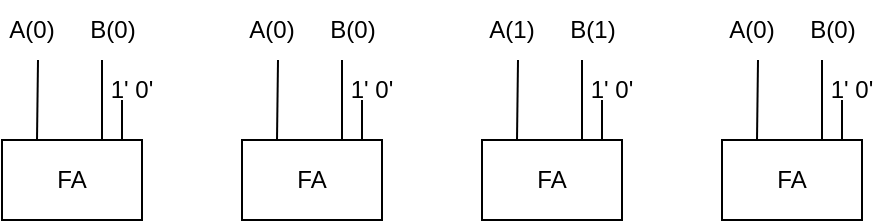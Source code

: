 <mxfile version="28.2.5">
  <diagram name="Page-1" id="B11KT2Tir5anVdQ4v5EM">
    <mxGraphModel dx="946" dy="563" grid="1" gridSize="10" guides="1" tooltips="1" connect="1" arrows="1" fold="1" page="1" pageScale="1" pageWidth="827" pageHeight="1169" math="0" shadow="0">
      <root>
        <mxCell id="0" />
        <mxCell id="1" parent="0" />
        <mxCell id="6gQfikEYd2EiIvoBuYEA-1" value="FA" style="rounded=0;whiteSpace=wrap;html=1;" vertex="1" parent="1">
          <mxGeometry x="510" y="110" width="70" height="40" as="geometry" />
        </mxCell>
        <mxCell id="6gQfikEYd2EiIvoBuYEA-2" value="" style="endArrow=none;html=1;rounded=0;exitX=0.25;exitY=0;exitDx=0;exitDy=0;" edge="1" parent="1" source="6gQfikEYd2EiIvoBuYEA-1">
          <mxGeometry width="50" height="50" relative="1" as="geometry">
            <mxPoint x="460" y="210" as="sourcePoint" />
            <mxPoint x="528" y="70" as="targetPoint" />
            <Array as="points" />
          </mxGeometry>
        </mxCell>
        <mxCell id="6gQfikEYd2EiIvoBuYEA-3" value="" style="endArrow=none;html=1;rounded=0;exitX=0.25;exitY=0;exitDx=0;exitDy=0;" edge="1" parent="1">
          <mxGeometry width="50" height="50" relative="1" as="geometry">
            <mxPoint x="560" y="110" as="sourcePoint" />
            <mxPoint x="560" y="70" as="targetPoint" />
            <Array as="points" />
          </mxGeometry>
        </mxCell>
        <mxCell id="6gQfikEYd2EiIvoBuYEA-4" value="" style="endArrow=none;html=1;rounded=0;exitX=0.25;exitY=0;exitDx=0;exitDy=0;" edge="1" parent="1">
          <mxGeometry width="50" height="50" relative="1" as="geometry">
            <mxPoint x="570" y="110" as="sourcePoint" />
            <mxPoint x="570" y="90" as="targetPoint" />
            <Array as="points" />
          </mxGeometry>
        </mxCell>
        <mxCell id="6gQfikEYd2EiIvoBuYEA-5" value="A(0)" style="text;html=1;align=center;verticalAlign=middle;whiteSpace=wrap;rounded=0;" vertex="1" parent="1">
          <mxGeometry x="520" y="50" width="10" height="10" as="geometry" />
        </mxCell>
        <mxCell id="6gQfikEYd2EiIvoBuYEA-6" value="B(0)" style="text;html=1;align=center;verticalAlign=middle;resizable=0;points=[];autosize=1;strokeColor=none;fillColor=none;" vertex="1" parent="1">
          <mxGeometry x="540" y="40" width="50" height="30" as="geometry" />
        </mxCell>
        <mxCell id="6gQfikEYd2EiIvoBuYEA-7" value="1&#39; 0&#39;" style="text;html=1;align=center;verticalAlign=middle;whiteSpace=wrap;rounded=0;" vertex="1" parent="1">
          <mxGeometry x="560" y="80" width="30" height="10" as="geometry" />
        </mxCell>
        <mxCell id="6gQfikEYd2EiIvoBuYEA-8" value="FA" style="rounded=0;whiteSpace=wrap;html=1;" vertex="1" parent="1">
          <mxGeometry x="390" y="110" width="70" height="40" as="geometry" />
        </mxCell>
        <mxCell id="6gQfikEYd2EiIvoBuYEA-9" value="" style="endArrow=none;html=1;rounded=0;exitX=0.25;exitY=0;exitDx=0;exitDy=0;" edge="1" parent="1" source="6gQfikEYd2EiIvoBuYEA-8">
          <mxGeometry width="50" height="50" relative="1" as="geometry">
            <mxPoint x="340" y="210" as="sourcePoint" />
            <mxPoint x="408" y="70" as="targetPoint" />
            <Array as="points" />
          </mxGeometry>
        </mxCell>
        <mxCell id="6gQfikEYd2EiIvoBuYEA-10" value="" style="endArrow=none;html=1;rounded=0;exitX=0.25;exitY=0;exitDx=0;exitDy=0;" edge="1" parent="1">
          <mxGeometry width="50" height="50" relative="1" as="geometry">
            <mxPoint x="440" y="110" as="sourcePoint" />
            <mxPoint x="440" y="70" as="targetPoint" />
            <Array as="points" />
          </mxGeometry>
        </mxCell>
        <mxCell id="6gQfikEYd2EiIvoBuYEA-11" value="" style="endArrow=none;html=1;rounded=0;exitX=0.25;exitY=0;exitDx=0;exitDy=0;" edge="1" parent="1">
          <mxGeometry width="50" height="50" relative="1" as="geometry">
            <mxPoint x="450" y="110" as="sourcePoint" />
            <mxPoint x="450" y="90" as="targetPoint" />
            <Array as="points" />
          </mxGeometry>
        </mxCell>
        <mxCell id="6gQfikEYd2EiIvoBuYEA-12" value="A(1)" style="text;html=1;align=center;verticalAlign=middle;whiteSpace=wrap;rounded=0;" vertex="1" parent="1">
          <mxGeometry x="400" y="50" width="10" height="10" as="geometry" />
        </mxCell>
        <mxCell id="6gQfikEYd2EiIvoBuYEA-13" value="B(1)" style="text;html=1;align=center;verticalAlign=middle;resizable=0;points=[];autosize=1;strokeColor=none;fillColor=none;" vertex="1" parent="1">
          <mxGeometry x="420" y="40" width="50" height="30" as="geometry" />
        </mxCell>
        <mxCell id="6gQfikEYd2EiIvoBuYEA-14" value="1&#39; 0&#39;" style="text;html=1;align=center;verticalAlign=middle;whiteSpace=wrap;rounded=0;" vertex="1" parent="1">
          <mxGeometry x="440" y="80" width="30" height="10" as="geometry" />
        </mxCell>
        <mxCell id="6gQfikEYd2EiIvoBuYEA-15" value="FA" style="rounded=0;whiteSpace=wrap;html=1;" vertex="1" parent="1">
          <mxGeometry x="270" y="110" width="70" height="40" as="geometry" />
        </mxCell>
        <mxCell id="6gQfikEYd2EiIvoBuYEA-16" value="" style="endArrow=none;html=1;rounded=0;exitX=0.25;exitY=0;exitDx=0;exitDy=0;" edge="1" parent="1" source="6gQfikEYd2EiIvoBuYEA-15">
          <mxGeometry width="50" height="50" relative="1" as="geometry">
            <mxPoint x="220" y="210" as="sourcePoint" />
            <mxPoint x="288" y="70" as="targetPoint" />
            <Array as="points" />
          </mxGeometry>
        </mxCell>
        <mxCell id="6gQfikEYd2EiIvoBuYEA-17" value="" style="endArrow=none;html=1;rounded=0;exitX=0.25;exitY=0;exitDx=0;exitDy=0;" edge="1" parent="1">
          <mxGeometry width="50" height="50" relative="1" as="geometry">
            <mxPoint x="320" y="110" as="sourcePoint" />
            <mxPoint x="320" y="70" as="targetPoint" />
            <Array as="points" />
          </mxGeometry>
        </mxCell>
        <mxCell id="6gQfikEYd2EiIvoBuYEA-18" value="" style="endArrow=none;html=1;rounded=0;exitX=0.25;exitY=0;exitDx=0;exitDy=0;" edge="1" parent="1">
          <mxGeometry width="50" height="50" relative="1" as="geometry">
            <mxPoint x="330" y="110" as="sourcePoint" />
            <mxPoint x="330" y="90" as="targetPoint" />
            <Array as="points" />
          </mxGeometry>
        </mxCell>
        <mxCell id="6gQfikEYd2EiIvoBuYEA-19" value="A(0)" style="text;html=1;align=center;verticalAlign=middle;whiteSpace=wrap;rounded=0;" vertex="1" parent="1">
          <mxGeometry x="280" y="50" width="10" height="10" as="geometry" />
        </mxCell>
        <mxCell id="6gQfikEYd2EiIvoBuYEA-20" value="B(0)" style="text;html=1;align=center;verticalAlign=middle;resizable=0;points=[];autosize=1;strokeColor=none;fillColor=none;" vertex="1" parent="1">
          <mxGeometry x="300" y="40" width="50" height="30" as="geometry" />
        </mxCell>
        <mxCell id="6gQfikEYd2EiIvoBuYEA-21" value="1&#39; 0&#39;" style="text;html=1;align=center;verticalAlign=middle;whiteSpace=wrap;rounded=0;" vertex="1" parent="1">
          <mxGeometry x="320" y="80" width="30" height="10" as="geometry" />
        </mxCell>
        <mxCell id="6gQfikEYd2EiIvoBuYEA-22" value="FA" style="rounded=0;whiteSpace=wrap;html=1;" vertex="1" parent="1">
          <mxGeometry x="150" y="110" width="70" height="40" as="geometry" />
        </mxCell>
        <mxCell id="6gQfikEYd2EiIvoBuYEA-23" value="" style="endArrow=none;html=1;rounded=0;exitX=0.25;exitY=0;exitDx=0;exitDy=0;" edge="1" parent="1" source="6gQfikEYd2EiIvoBuYEA-22">
          <mxGeometry width="50" height="50" relative="1" as="geometry">
            <mxPoint x="100" y="210" as="sourcePoint" />
            <mxPoint x="168" y="70" as="targetPoint" />
            <Array as="points" />
          </mxGeometry>
        </mxCell>
        <mxCell id="6gQfikEYd2EiIvoBuYEA-24" value="" style="endArrow=none;html=1;rounded=0;exitX=0.25;exitY=0;exitDx=0;exitDy=0;" edge="1" parent="1">
          <mxGeometry width="50" height="50" relative="1" as="geometry">
            <mxPoint x="200" y="110" as="sourcePoint" />
            <mxPoint x="200" y="70" as="targetPoint" />
            <Array as="points" />
          </mxGeometry>
        </mxCell>
        <mxCell id="6gQfikEYd2EiIvoBuYEA-25" value="" style="endArrow=none;html=1;rounded=0;exitX=0.25;exitY=0;exitDx=0;exitDy=0;" edge="1" parent="1">
          <mxGeometry width="50" height="50" relative="1" as="geometry">
            <mxPoint x="210" y="110" as="sourcePoint" />
            <mxPoint x="210" y="90" as="targetPoint" />
            <Array as="points" />
          </mxGeometry>
        </mxCell>
        <mxCell id="6gQfikEYd2EiIvoBuYEA-26" value="A(0)" style="text;html=1;align=center;verticalAlign=middle;whiteSpace=wrap;rounded=0;" vertex="1" parent="1">
          <mxGeometry x="160" y="50" width="10" height="10" as="geometry" />
        </mxCell>
        <mxCell id="6gQfikEYd2EiIvoBuYEA-27" value="B(0)" style="text;html=1;align=center;verticalAlign=middle;resizable=0;points=[];autosize=1;strokeColor=none;fillColor=none;" vertex="1" parent="1">
          <mxGeometry x="180" y="40" width="50" height="30" as="geometry" />
        </mxCell>
        <mxCell id="6gQfikEYd2EiIvoBuYEA-28" value="1&#39; 0&#39;" style="text;html=1;align=center;verticalAlign=middle;whiteSpace=wrap;rounded=0;" vertex="1" parent="1">
          <mxGeometry x="200" y="80" width="30" height="10" as="geometry" />
        </mxCell>
      </root>
    </mxGraphModel>
  </diagram>
</mxfile>
